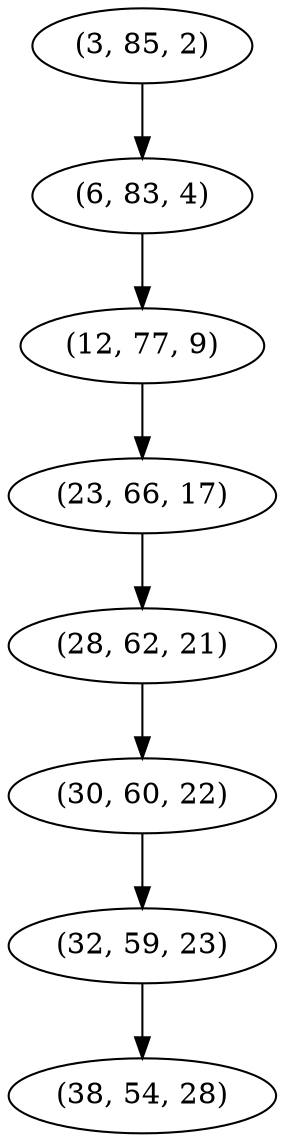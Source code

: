digraph tree {
    "(3, 85, 2)";
    "(6, 83, 4)";
    "(12, 77, 9)";
    "(23, 66, 17)";
    "(28, 62, 21)";
    "(30, 60, 22)";
    "(32, 59, 23)";
    "(38, 54, 28)";
    "(3, 85, 2)" -> "(6, 83, 4)";
    "(6, 83, 4)" -> "(12, 77, 9)";
    "(12, 77, 9)" -> "(23, 66, 17)";
    "(23, 66, 17)" -> "(28, 62, 21)";
    "(28, 62, 21)" -> "(30, 60, 22)";
    "(30, 60, 22)" -> "(32, 59, 23)";
    "(32, 59, 23)" -> "(38, 54, 28)";
}
